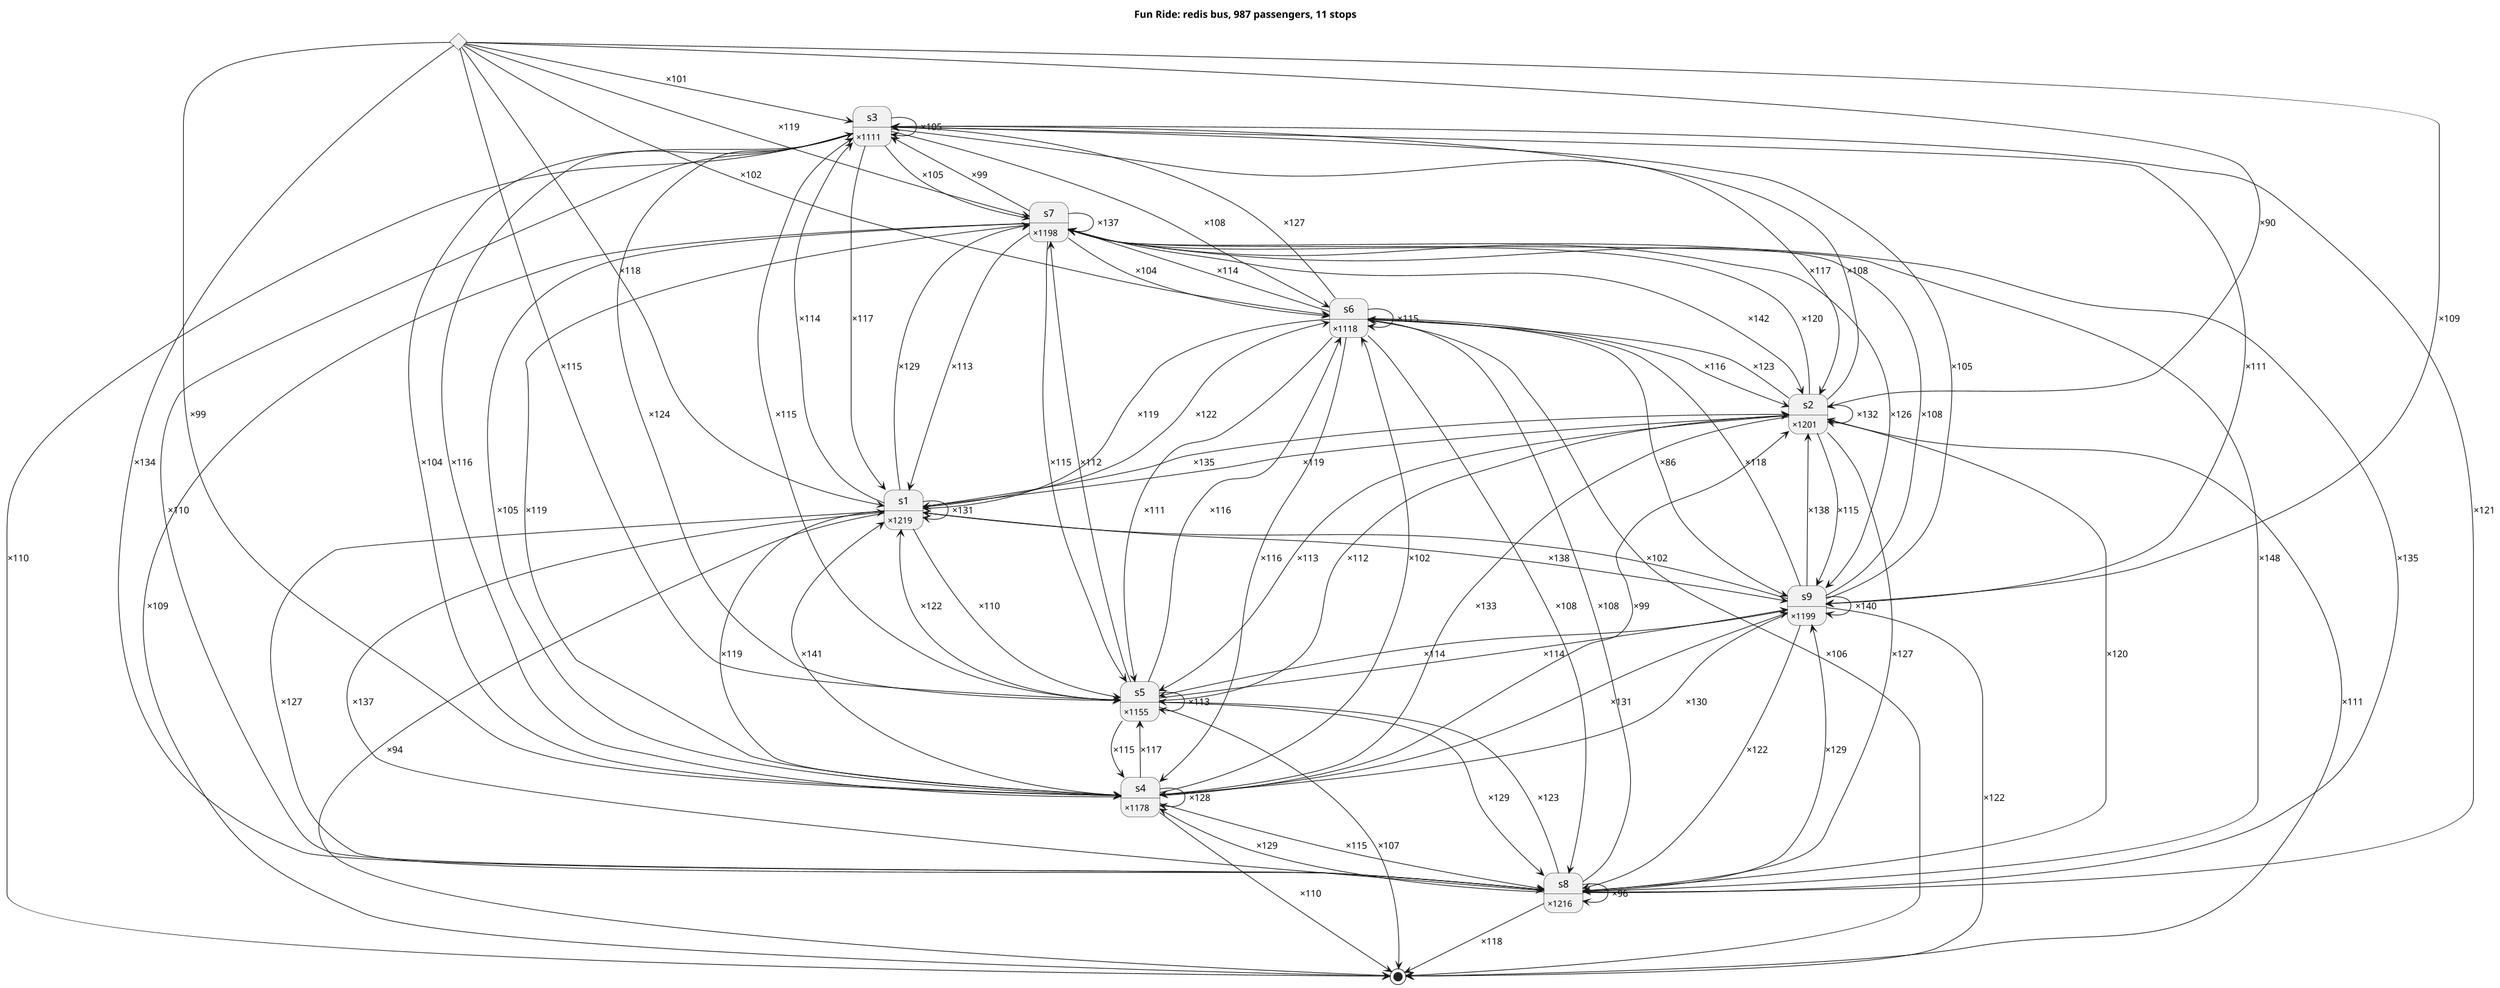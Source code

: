 @startuml
scale 4096 width
title Fun Ride: redis bus, 987 passengers, 11 stops
state "s0" as s0 <<choice>>: ×987
state "s3" as s3 : ×1111
state "sX" as sX <<end>>: ×987
state "s7" as s7 : ×1198
state "s8" as s8 : ×1216
state "s4" as s4 : ×1178
state "s5" as s5 : ×1155
state "s9" as s9 : ×1199
state "s1" as s1 : ×1219
state "s2" as s2 : ×1201
state "s6" as s6 : ×1118
s0 -down-> s3: ×101
s3 --> sX: ×110
s0 -down-> s7: ×119
s7 --> sX: ×109
s0 -down-> s8: ×134
s8 --> sX: ×118
s0 -down-> s4: ×99
s4 --> sX: ×110
s0 -down-> s5: ×115
s5 --> sX: ×107
s0 -down-> s9: ×109
s9 --> sX: ×122
s0 -down-> s1: ×118
s1 --> sX: ×94
s0 -down-> s2: ×90
s2 --> sX: ×111
s3 --> s8: ×110
s1 --> s8: ×127
s0 -down-> s6: ×102
s6 --> sX: ×106
s5 --> s6: ×116
s4 --> s9: ×131
s8 --> s9: ×129
s9 --> s2: ×138
s1 --> s2: ×135
s1 --> s4: ×119
s2 --> s1: ×119
s4 --> s2: ×99
s1 --> s1: ×131
s1 --> s7: ×129
s4 --> s7: ×119
s8 --> s4: ×129
s7 --> s7: ×137
s1 --> s3: ×114
s8 --> s3: ×121
s3 --> s3: ×105
s2 --> s8: ×127
s4 --> s8: ×115
s7 --> s4: ×105
s7 --> s8: ×148
s5 --> s4: ×115
s9 --> s4: ×130
s4 --> s6: ×102
s6 --> s4: ×116
s8 --> s6: ×108
s3 --> s5: ×124
s6 --> s5: ×111
s7 --> s2: ×142
s8 --> s2: ×120
s6 --> s2: ×116
s5 --> s2: ×112
s4 --> s3: ×116
s3 --> s2: ×117
s2 --> s2: ×132
s9 --> s9: ×140
s6 --> s9: ×86
s2 --> s3: ×108
s7 --> s9: ×126
s3 --> s9: ×111
s7 --> s3: ×99
s7 --> s1: ×113
s4 --> s4: ×128
s8 --> s1: ×137
s3 --> s1: ×117
s5 --> s7: ×112
s2 --> s7: ×120
s3 --> s4: ×104
s9 --> s6: ×118
s3 --> s6: ×108
s6 --> s3: ×127
s6 --> s6: ×115
s4 --> s5: ×117
s1 --> s5: ×110
s3 --> s7: ×105
s7 --> s5: ×115
s8 --> s5: ×123
s2 --> s4: ×133
s7 --> s6: ×104
s5 --> s3: ×115
s9 --> s3: ×105
s2 --> s6: ×123
s5 --> s9: ×114
s8 --> s7: ×135
s1 --> s9: ×138
s6 --> s1: ×119
s2 --> s9: ×115
s9 --> s1: ×102
s8 --> s8: ×96
s6 --> s7: ×114
s5 --> s8: ×129
s9 --> s8: ×122
s5 --> s1: ×122
s2 --> s5: ×113
s1 --> s6: ×122
s4 --> s1: ×141
s5 --> s5: ×113
s9 --> s5: ×114
s9 --> s7: ×108
s6 --> s8: ×108
@enduml
